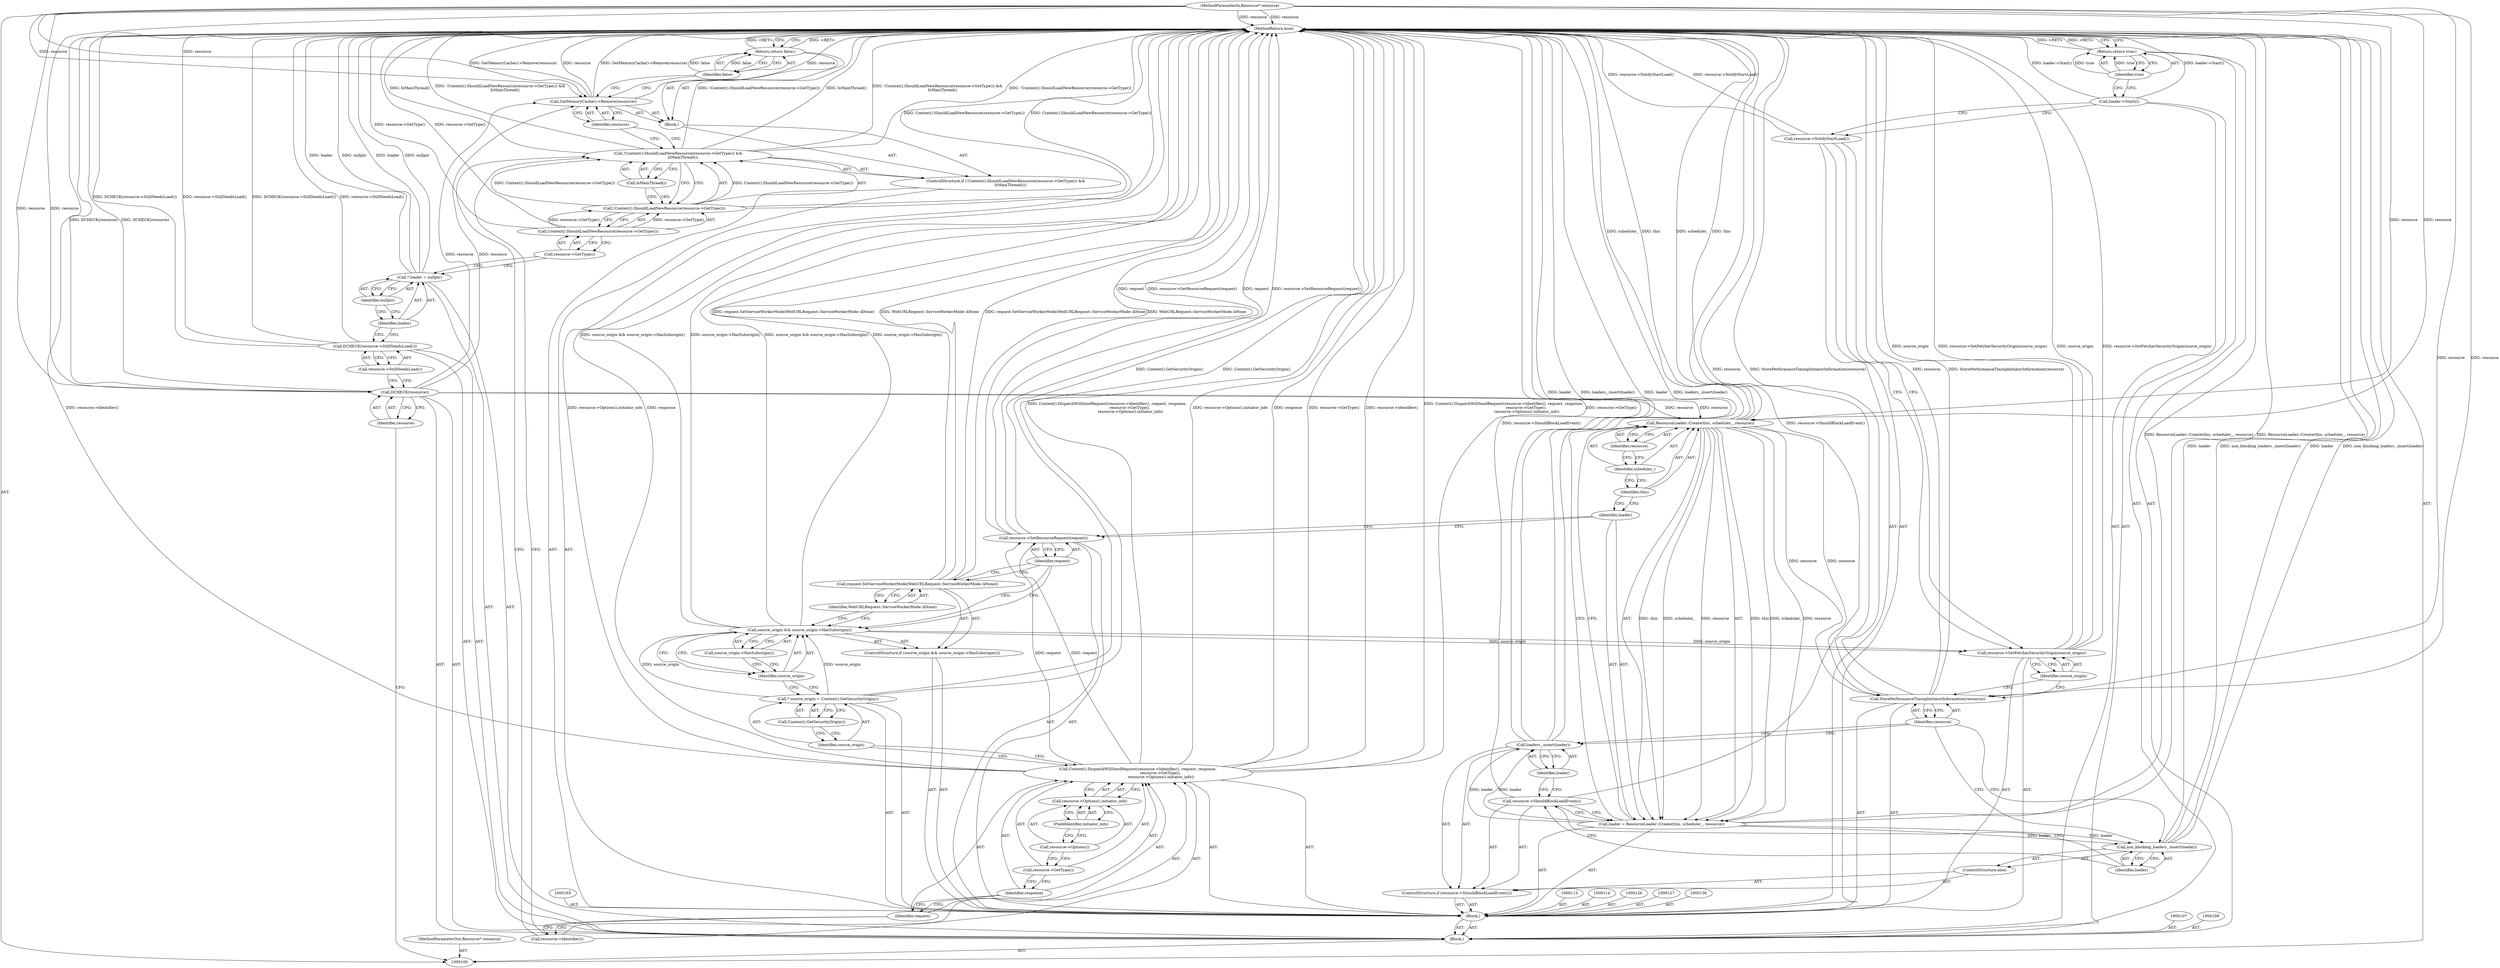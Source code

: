 digraph "0_Chrome_1c40f9042ae2d6ee7483d72998aabb5e73b2ff60_13" {
"1000170" [label="(MethodReturn,bool)"];
"1000101" [label="(MethodParameterIn,Resource* resource)"];
"1000283" [label="(MethodParameterOut,Resource* resource)"];
"1000102" [label="(Block,)"];
"1000115" [label="(ControlStructure,if (!Context().ShouldLoadNewResource(resource->GetType()) &&\n        IsMainThread()))"];
"1000119" [label="(Call,resource->GetType())"];
"1000116" [label="(Call,!Context().ShouldLoadNewResource(resource->GetType()) &&\n        IsMainThread())"];
"1000117" [label="(Call,!Context().ShouldLoadNewResource(resource->GetType()))"];
"1000118" [label="(Call,Context().ShouldLoadNewResource(resource->GetType()))"];
"1000121" [label="(Block,)"];
"1000120" [label="(Call,IsMainThread())"];
"1000123" [label="(Identifier,resource)"];
"1000122" [label="(Call,GetMemoryCache()->Remove(resource))"];
"1000125" [label="(Identifier,false)"];
"1000124" [label="(Return,return false;)"];
"1000103" [label="(Call,DCHECK(resource))"];
"1000104" [label="(Identifier,resource)"];
"1000129" [label="(Call,resource->Identifier())"];
"1000128" [label="(Call,Context().DispatchWillSendRequest(resource->Identifier(), request, response,\n                                      resource->GetType(),\n                                       resource->Options().initiator_info))"];
"1000130" [label="(Identifier,request)"];
"1000131" [label="(Identifier,response)"];
"1000132" [label="(Call,resource->GetType())"];
"1000133" [label="(Call,resource->Options().initiator_info)"];
"1000134" [label="(Call,resource->Options())"];
"1000135" [label="(FieldIdentifier,initiator_info)"];
"1000137" [label="(Call,* source_origin = Context().GetSecurityOrigin())"];
"1000138" [label="(Identifier,source_origin)"];
"1000139" [label="(Call,Context().GetSecurityOrigin())"];
"1000105" [label="(Call,DCHECK(resource->StillNeedsLoad()))"];
"1000106" [label="(Call,resource->StillNeedsLoad())"];
"1000143" [label="(Call,source_origin->HasSuborigin())"];
"1000140" [label="(ControlStructure,if (source_origin && source_origin->HasSuborigin()))"];
"1000141" [label="(Call,source_origin && source_origin->HasSuborigin())"];
"1000142" [label="(Identifier,source_origin)"];
"1000145" [label="(Identifier,WebURLRequest::ServiceWorkerMode::kNone)"];
"1000144" [label="(Call,request.SetServiceWorkerMode(WebURLRequest::ServiceWorkerMode::kNone))"];
"1000147" [label="(Identifier,request)"];
"1000146" [label="(Call,resource->SetResourceRequest(request))"];
"1000150" [label="(Call,ResourceLoader::Create(this, scheduler_, resource))"];
"1000151" [label="(Identifier,this)"];
"1000148" [label="(Call,loader = ResourceLoader::Create(this, scheduler_, resource))"];
"1000149" [label="(Identifier,loader)"];
"1000152" [label="(Identifier,scheduler_)"];
"1000153" [label="(Identifier,resource)"];
"1000154" [label="(ControlStructure,if (resource->ShouldBlockLoadEvent()))"];
"1000155" [label="(Call,resource->ShouldBlockLoadEvent())"];
"1000157" [label="(Identifier,loader)"];
"1000156" [label="(Call,loaders_.insert(loader))"];
"1000158" [label="(ControlStructure,else)"];
"1000160" [label="(Identifier,loader)"];
"1000159" [label="(Call,non_blocking_loaders_.insert(loader))"];
"1000161" [label="(Call,StorePerformanceTimingInitiatorInformation(resource))"];
"1000162" [label="(Identifier,resource)"];
"1000164" [label="(Identifier,source_origin)"];
"1000163" [label="(Call,resource->SetFetcherSecurityOrigin(source_origin))"];
"1000112" [label="(Block,)"];
"1000166" [label="(Call,resource->NotifyStartLoad())"];
"1000167" [label="(Call,loader->Start())"];
"1000168" [label="(Return,return true;)"];
"1000169" [label="(Identifier,true)"];
"1000109" [label="(Call,* loader = nullptr)"];
"1000110" [label="(Identifier,loader)"];
"1000111" [label="(Identifier,nullptr)"];
"1000170" -> "1000100"  [label="AST: "];
"1000170" -> "1000124"  [label="CFG: "];
"1000170" -> "1000168"  [label="CFG: "];
"1000168" -> "1000170"  [label="DDG: <RET>"];
"1000124" -> "1000170"  [label="DDG: <RET>"];
"1000163" -> "1000170"  [label="DDG: source_origin"];
"1000163" -> "1000170"  [label="DDG: resource->SetFetcherSecurityOrigin(source_origin)"];
"1000150" -> "1000170"  [label="DDG: this"];
"1000150" -> "1000170"  [label="DDG: scheduler_"];
"1000156" -> "1000170"  [label="DDG: loader"];
"1000156" -> "1000170"  [label="DDG: loaders_.insert(loader)"];
"1000105" -> "1000170"  [label="DDG: DCHECK(resource->StillNeedsLoad())"];
"1000105" -> "1000170"  [label="DDG: resource->StillNeedsLoad()"];
"1000159" -> "1000170"  [label="DDG: loader"];
"1000159" -> "1000170"  [label="DDG: non_blocking_loaders_.insert(loader)"];
"1000117" -> "1000170"  [label="DDG: Context().ShouldLoadNewResource(resource->GetType())"];
"1000128" -> "1000170"  [label="DDG: resource->Options().initiator_info"];
"1000128" -> "1000170"  [label="DDG: response"];
"1000128" -> "1000170"  [label="DDG: resource->GetType()"];
"1000128" -> "1000170"  [label="DDG: resource->Identifier()"];
"1000128" -> "1000170"  [label="DDG: Context().DispatchWillSendRequest(resource->Identifier(), request, response,\n                                      resource->GetType(),\n                                       resource->Options().initiator_info)"];
"1000148" -> "1000170"  [label="DDG: ResourceLoader::Create(this, scheduler_, resource)"];
"1000118" -> "1000170"  [label="DDG: resource->GetType()"];
"1000116" -> "1000170"  [label="DDG: !Context().ShouldLoadNewResource(resource->GetType())"];
"1000116" -> "1000170"  [label="DDG: IsMainThread()"];
"1000116" -> "1000170"  [label="DDG: !Context().ShouldLoadNewResource(resource->GetType()) &&\n        IsMainThread()"];
"1000122" -> "1000170"  [label="DDG: resource"];
"1000122" -> "1000170"  [label="DDG: GetMemoryCache()->Remove(resource)"];
"1000141" -> "1000170"  [label="DDG: source_origin && source_origin->HasSuborigin()"];
"1000141" -> "1000170"  [label="DDG: source_origin->HasSuborigin()"];
"1000137" -> "1000170"  [label="DDG: Context().GetSecurityOrigin()"];
"1000166" -> "1000170"  [label="DDG: resource->NotifyStartLoad()"];
"1000155" -> "1000170"  [label="DDG: resource->ShouldBlockLoadEvent()"];
"1000103" -> "1000170"  [label="DDG: DCHECK(resource)"];
"1000144" -> "1000170"  [label="DDG: request.SetServiceWorkerMode(WebURLRequest::ServiceWorkerMode::kNone)"];
"1000144" -> "1000170"  [label="DDG: WebURLRequest::ServiceWorkerMode::kNone"];
"1000167" -> "1000170"  [label="DDG: loader->Start()"];
"1000101" -> "1000170"  [label="DDG: resource"];
"1000109" -> "1000170"  [label="DDG: loader"];
"1000109" -> "1000170"  [label="DDG: nullptr"];
"1000161" -> "1000170"  [label="DDG: resource"];
"1000161" -> "1000170"  [label="DDG: StorePerformanceTimingInitiatorInformation(resource)"];
"1000146" -> "1000170"  [label="DDG: resource->SetResourceRequest(request)"];
"1000146" -> "1000170"  [label="DDG: request"];
"1000101" -> "1000100"  [label="AST: "];
"1000101" -> "1000170"  [label="DDG: resource"];
"1000101" -> "1000103"  [label="DDG: resource"];
"1000101" -> "1000122"  [label="DDG: resource"];
"1000101" -> "1000150"  [label="DDG: resource"];
"1000101" -> "1000161"  [label="DDG: resource"];
"1000283" -> "1000100"  [label="AST: "];
"1000102" -> "1000100"  [label="AST: "];
"1000103" -> "1000102"  [label="AST: "];
"1000105" -> "1000102"  [label="AST: "];
"1000107" -> "1000102"  [label="AST: "];
"1000108" -> "1000102"  [label="AST: "];
"1000109" -> "1000102"  [label="AST: "];
"1000112" -> "1000102"  [label="AST: "];
"1000167" -> "1000102"  [label="AST: "];
"1000168" -> "1000102"  [label="AST: "];
"1000115" -> "1000112"  [label="AST: "];
"1000116" -> "1000115"  [label="AST: "];
"1000121" -> "1000115"  [label="AST: "];
"1000119" -> "1000118"  [label="AST: "];
"1000119" -> "1000109"  [label="CFG: "];
"1000118" -> "1000119"  [label="CFG: "];
"1000116" -> "1000115"  [label="AST: "];
"1000116" -> "1000117"  [label="CFG: "];
"1000116" -> "1000120"  [label="CFG: "];
"1000117" -> "1000116"  [label="AST: "];
"1000120" -> "1000116"  [label="AST: "];
"1000123" -> "1000116"  [label="CFG: "];
"1000129" -> "1000116"  [label="CFG: "];
"1000116" -> "1000170"  [label="DDG: !Context().ShouldLoadNewResource(resource->GetType())"];
"1000116" -> "1000170"  [label="DDG: IsMainThread()"];
"1000116" -> "1000170"  [label="DDG: !Context().ShouldLoadNewResource(resource->GetType()) &&\n        IsMainThread()"];
"1000117" -> "1000116"  [label="DDG: Context().ShouldLoadNewResource(resource->GetType())"];
"1000117" -> "1000116"  [label="AST: "];
"1000117" -> "1000118"  [label="CFG: "];
"1000118" -> "1000117"  [label="AST: "];
"1000120" -> "1000117"  [label="CFG: "];
"1000116" -> "1000117"  [label="CFG: "];
"1000117" -> "1000170"  [label="DDG: Context().ShouldLoadNewResource(resource->GetType())"];
"1000117" -> "1000116"  [label="DDG: Context().ShouldLoadNewResource(resource->GetType())"];
"1000118" -> "1000117"  [label="DDG: resource->GetType()"];
"1000118" -> "1000117"  [label="AST: "];
"1000118" -> "1000119"  [label="CFG: "];
"1000119" -> "1000118"  [label="AST: "];
"1000117" -> "1000118"  [label="CFG: "];
"1000118" -> "1000170"  [label="DDG: resource->GetType()"];
"1000118" -> "1000117"  [label="DDG: resource->GetType()"];
"1000121" -> "1000115"  [label="AST: "];
"1000122" -> "1000121"  [label="AST: "];
"1000124" -> "1000121"  [label="AST: "];
"1000120" -> "1000116"  [label="AST: "];
"1000120" -> "1000117"  [label="CFG: "];
"1000116" -> "1000120"  [label="CFG: "];
"1000123" -> "1000122"  [label="AST: "];
"1000123" -> "1000116"  [label="CFG: "];
"1000122" -> "1000123"  [label="CFG: "];
"1000122" -> "1000121"  [label="AST: "];
"1000122" -> "1000123"  [label="CFG: "];
"1000123" -> "1000122"  [label="AST: "];
"1000125" -> "1000122"  [label="CFG: "];
"1000122" -> "1000170"  [label="DDG: resource"];
"1000122" -> "1000170"  [label="DDG: GetMemoryCache()->Remove(resource)"];
"1000103" -> "1000122"  [label="DDG: resource"];
"1000101" -> "1000122"  [label="DDG: resource"];
"1000125" -> "1000124"  [label="AST: "];
"1000125" -> "1000122"  [label="CFG: "];
"1000124" -> "1000125"  [label="CFG: "];
"1000125" -> "1000124"  [label="DDG: false"];
"1000124" -> "1000121"  [label="AST: "];
"1000124" -> "1000125"  [label="CFG: "];
"1000125" -> "1000124"  [label="AST: "];
"1000170" -> "1000124"  [label="CFG: "];
"1000124" -> "1000170"  [label="DDG: <RET>"];
"1000125" -> "1000124"  [label="DDG: false"];
"1000103" -> "1000102"  [label="AST: "];
"1000103" -> "1000104"  [label="CFG: "];
"1000104" -> "1000103"  [label="AST: "];
"1000106" -> "1000103"  [label="CFG: "];
"1000103" -> "1000170"  [label="DDG: DCHECK(resource)"];
"1000101" -> "1000103"  [label="DDG: resource"];
"1000103" -> "1000122"  [label="DDG: resource"];
"1000103" -> "1000150"  [label="DDG: resource"];
"1000104" -> "1000103"  [label="AST: "];
"1000104" -> "1000100"  [label="CFG: "];
"1000103" -> "1000104"  [label="CFG: "];
"1000129" -> "1000128"  [label="AST: "];
"1000129" -> "1000116"  [label="CFG: "];
"1000130" -> "1000129"  [label="CFG: "];
"1000128" -> "1000112"  [label="AST: "];
"1000128" -> "1000133"  [label="CFG: "];
"1000129" -> "1000128"  [label="AST: "];
"1000130" -> "1000128"  [label="AST: "];
"1000131" -> "1000128"  [label="AST: "];
"1000132" -> "1000128"  [label="AST: "];
"1000133" -> "1000128"  [label="AST: "];
"1000138" -> "1000128"  [label="CFG: "];
"1000128" -> "1000170"  [label="DDG: resource->Options().initiator_info"];
"1000128" -> "1000170"  [label="DDG: response"];
"1000128" -> "1000170"  [label="DDG: resource->GetType()"];
"1000128" -> "1000170"  [label="DDG: resource->Identifier()"];
"1000128" -> "1000170"  [label="DDG: Context().DispatchWillSendRequest(resource->Identifier(), request, response,\n                                      resource->GetType(),\n                                       resource->Options().initiator_info)"];
"1000128" -> "1000146"  [label="DDG: request"];
"1000130" -> "1000128"  [label="AST: "];
"1000130" -> "1000129"  [label="CFG: "];
"1000131" -> "1000130"  [label="CFG: "];
"1000131" -> "1000128"  [label="AST: "];
"1000131" -> "1000130"  [label="CFG: "];
"1000132" -> "1000131"  [label="CFG: "];
"1000132" -> "1000128"  [label="AST: "];
"1000132" -> "1000131"  [label="CFG: "];
"1000134" -> "1000132"  [label="CFG: "];
"1000133" -> "1000128"  [label="AST: "];
"1000133" -> "1000135"  [label="CFG: "];
"1000134" -> "1000133"  [label="AST: "];
"1000135" -> "1000133"  [label="AST: "];
"1000128" -> "1000133"  [label="CFG: "];
"1000134" -> "1000133"  [label="AST: "];
"1000134" -> "1000132"  [label="CFG: "];
"1000135" -> "1000134"  [label="CFG: "];
"1000135" -> "1000133"  [label="AST: "];
"1000135" -> "1000134"  [label="CFG: "];
"1000133" -> "1000135"  [label="CFG: "];
"1000137" -> "1000112"  [label="AST: "];
"1000137" -> "1000139"  [label="CFG: "];
"1000138" -> "1000137"  [label="AST: "];
"1000139" -> "1000137"  [label="AST: "];
"1000142" -> "1000137"  [label="CFG: "];
"1000137" -> "1000170"  [label="DDG: Context().GetSecurityOrigin()"];
"1000137" -> "1000141"  [label="DDG: source_origin"];
"1000138" -> "1000137"  [label="AST: "];
"1000138" -> "1000128"  [label="CFG: "];
"1000139" -> "1000138"  [label="CFG: "];
"1000139" -> "1000137"  [label="AST: "];
"1000139" -> "1000138"  [label="CFG: "];
"1000137" -> "1000139"  [label="CFG: "];
"1000105" -> "1000102"  [label="AST: "];
"1000105" -> "1000106"  [label="CFG: "];
"1000106" -> "1000105"  [label="AST: "];
"1000110" -> "1000105"  [label="CFG: "];
"1000105" -> "1000170"  [label="DDG: DCHECK(resource->StillNeedsLoad())"];
"1000105" -> "1000170"  [label="DDG: resource->StillNeedsLoad()"];
"1000106" -> "1000105"  [label="AST: "];
"1000106" -> "1000103"  [label="CFG: "];
"1000105" -> "1000106"  [label="CFG: "];
"1000143" -> "1000141"  [label="AST: "];
"1000143" -> "1000142"  [label="CFG: "];
"1000141" -> "1000143"  [label="CFG: "];
"1000140" -> "1000112"  [label="AST: "];
"1000141" -> "1000140"  [label="AST: "];
"1000144" -> "1000140"  [label="AST: "];
"1000141" -> "1000140"  [label="AST: "];
"1000141" -> "1000142"  [label="CFG: "];
"1000141" -> "1000143"  [label="CFG: "];
"1000142" -> "1000141"  [label="AST: "];
"1000143" -> "1000141"  [label="AST: "];
"1000145" -> "1000141"  [label="CFG: "];
"1000147" -> "1000141"  [label="CFG: "];
"1000141" -> "1000170"  [label="DDG: source_origin && source_origin->HasSuborigin()"];
"1000141" -> "1000170"  [label="DDG: source_origin->HasSuborigin()"];
"1000137" -> "1000141"  [label="DDG: source_origin"];
"1000141" -> "1000163"  [label="DDG: source_origin"];
"1000142" -> "1000141"  [label="AST: "];
"1000142" -> "1000137"  [label="CFG: "];
"1000143" -> "1000142"  [label="CFG: "];
"1000141" -> "1000142"  [label="CFG: "];
"1000145" -> "1000144"  [label="AST: "];
"1000145" -> "1000141"  [label="CFG: "];
"1000144" -> "1000145"  [label="CFG: "];
"1000144" -> "1000140"  [label="AST: "];
"1000144" -> "1000145"  [label="CFG: "];
"1000145" -> "1000144"  [label="AST: "];
"1000147" -> "1000144"  [label="CFG: "];
"1000144" -> "1000170"  [label="DDG: request.SetServiceWorkerMode(WebURLRequest::ServiceWorkerMode::kNone)"];
"1000144" -> "1000170"  [label="DDG: WebURLRequest::ServiceWorkerMode::kNone"];
"1000147" -> "1000146"  [label="AST: "];
"1000147" -> "1000144"  [label="CFG: "];
"1000147" -> "1000141"  [label="CFG: "];
"1000146" -> "1000147"  [label="CFG: "];
"1000146" -> "1000112"  [label="AST: "];
"1000146" -> "1000147"  [label="CFG: "];
"1000147" -> "1000146"  [label="AST: "];
"1000149" -> "1000146"  [label="CFG: "];
"1000146" -> "1000170"  [label="DDG: resource->SetResourceRequest(request)"];
"1000146" -> "1000170"  [label="DDG: request"];
"1000128" -> "1000146"  [label="DDG: request"];
"1000150" -> "1000148"  [label="AST: "];
"1000150" -> "1000153"  [label="CFG: "];
"1000151" -> "1000150"  [label="AST: "];
"1000152" -> "1000150"  [label="AST: "];
"1000153" -> "1000150"  [label="AST: "];
"1000148" -> "1000150"  [label="CFG: "];
"1000150" -> "1000170"  [label="DDG: this"];
"1000150" -> "1000170"  [label="DDG: scheduler_"];
"1000150" -> "1000148"  [label="DDG: this"];
"1000150" -> "1000148"  [label="DDG: scheduler_"];
"1000150" -> "1000148"  [label="DDG: resource"];
"1000103" -> "1000150"  [label="DDG: resource"];
"1000101" -> "1000150"  [label="DDG: resource"];
"1000150" -> "1000161"  [label="DDG: resource"];
"1000151" -> "1000150"  [label="AST: "];
"1000151" -> "1000149"  [label="CFG: "];
"1000152" -> "1000151"  [label="CFG: "];
"1000148" -> "1000112"  [label="AST: "];
"1000148" -> "1000150"  [label="CFG: "];
"1000149" -> "1000148"  [label="AST: "];
"1000150" -> "1000148"  [label="AST: "];
"1000155" -> "1000148"  [label="CFG: "];
"1000148" -> "1000170"  [label="DDG: ResourceLoader::Create(this, scheduler_, resource)"];
"1000150" -> "1000148"  [label="DDG: this"];
"1000150" -> "1000148"  [label="DDG: scheduler_"];
"1000150" -> "1000148"  [label="DDG: resource"];
"1000148" -> "1000156"  [label="DDG: loader"];
"1000148" -> "1000159"  [label="DDG: loader"];
"1000149" -> "1000148"  [label="AST: "];
"1000149" -> "1000146"  [label="CFG: "];
"1000151" -> "1000149"  [label="CFG: "];
"1000152" -> "1000150"  [label="AST: "];
"1000152" -> "1000151"  [label="CFG: "];
"1000153" -> "1000152"  [label="CFG: "];
"1000153" -> "1000150"  [label="AST: "];
"1000153" -> "1000152"  [label="CFG: "];
"1000150" -> "1000153"  [label="CFG: "];
"1000154" -> "1000112"  [label="AST: "];
"1000155" -> "1000154"  [label="AST: "];
"1000156" -> "1000154"  [label="AST: "];
"1000158" -> "1000154"  [label="AST: "];
"1000155" -> "1000154"  [label="AST: "];
"1000155" -> "1000148"  [label="CFG: "];
"1000157" -> "1000155"  [label="CFG: "];
"1000160" -> "1000155"  [label="CFG: "];
"1000155" -> "1000170"  [label="DDG: resource->ShouldBlockLoadEvent()"];
"1000157" -> "1000156"  [label="AST: "];
"1000157" -> "1000155"  [label="CFG: "];
"1000156" -> "1000157"  [label="CFG: "];
"1000156" -> "1000154"  [label="AST: "];
"1000156" -> "1000157"  [label="CFG: "];
"1000157" -> "1000156"  [label="AST: "];
"1000162" -> "1000156"  [label="CFG: "];
"1000156" -> "1000170"  [label="DDG: loader"];
"1000156" -> "1000170"  [label="DDG: loaders_.insert(loader)"];
"1000148" -> "1000156"  [label="DDG: loader"];
"1000158" -> "1000154"  [label="AST: "];
"1000159" -> "1000158"  [label="AST: "];
"1000160" -> "1000159"  [label="AST: "];
"1000160" -> "1000155"  [label="CFG: "];
"1000159" -> "1000160"  [label="CFG: "];
"1000159" -> "1000158"  [label="AST: "];
"1000159" -> "1000160"  [label="CFG: "];
"1000160" -> "1000159"  [label="AST: "];
"1000162" -> "1000159"  [label="CFG: "];
"1000159" -> "1000170"  [label="DDG: loader"];
"1000159" -> "1000170"  [label="DDG: non_blocking_loaders_.insert(loader)"];
"1000148" -> "1000159"  [label="DDG: loader"];
"1000161" -> "1000112"  [label="AST: "];
"1000161" -> "1000162"  [label="CFG: "];
"1000162" -> "1000161"  [label="AST: "];
"1000164" -> "1000161"  [label="CFG: "];
"1000161" -> "1000170"  [label="DDG: resource"];
"1000161" -> "1000170"  [label="DDG: StorePerformanceTimingInitiatorInformation(resource)"];
"1000150" -> "1000161"  [label="DDG: resource"];
"1000101" -> "1000161"  [label="DDG: resource"];
"1000162" -> "1000161"  [label="AST: "];
"1000162" -> "1000156"  [label="CFG: "];
"1000162" -> "1000159"  [label="CFG: "];
"1000161" -> "1000162"  [label="CFG: "];
"1000164" -> "1000163"  [label="AST: "];
"1000164" -> "1000161"  [label="CFG: "];
"1000163" -> "1000164"  [label="CFG: "];
"1000163" -> "1000112"  [label="AST: "];
"1000163" -> "1000164"  [label="CFG: "];
"1000164" -> "1000163"  [label="AST: "];
"1000166" -> "1000163"  [label="CFG: "];
"1000163" -> "1000170"  [label="DDG: source_origin"];
"1000163" -> "1000170"  [label="DDG: resource->SetFetcherSecurityOrigin(source_origin)"];
"1000141" -> "1000163"  [label="DDG: source_origin"];
"1000112" -> "1000102"  [label="AST: "];
"1000113" -> "1000112"  [label="AST: "];
"1000114" -> "1000112"  [label="AST: "];
"1000115" -> "1000112"  [label="AST: "];
"1000126" -> "1000112"  [label="AST: "];
"1000127" -> "1000112"  [label="AST: "];
"1000128" -> "1000112"  [label="AST: "];
"1000136" -> "1000112"  [label="AST: "];
"1000137" -> "1000112"  [label="AST: "];
"1000140" -> "1000112"  [label="AST: "];
"1000146" -> "1000112"  [label="AST: "];
"1000148" -> "1000112"  [label="AST: "];
"1000154" -> "1000112"  [label="AST: "];
"1000161" -> "1000112"  [label="AST: "];
"1000163" -> "1000112"  [label="AST: "];
"1000165" -> "1000112"  [label="AST: "];
"1000166" -> "1000112"  [label="AST: "];
"1000166" -> "1000112"  [label="AST: "];
"1000166" -> "1000163"  [label="CFG: "];
"1000167" -> "1000166"  [label="CFG: "];
"1000166" -> "1000170"  [label="DDG: resource->NotifyStartLoad()"];
"1000167" -> "1000102"  [label="AST: "];
"1000167" -> "1000166"  [label="CFG: "];
"1000169" -> "1000167"  [label="CFG: "];
"1000167" -> "1000170"  [label="DDG: loader->Start()"];
"1000168" -> "1000102"  [label="AST: "];
"1000168" -> "1000169"  [label="CFG: "];
"1000169" -> "1000168"  [label="AST: "];
"1000170" -> "1000168"  [label="CFG: "];
"1000168" -> "1000170"  [label="DDG: <RET>"];
"1000169" -> "1000168"  [label="DDG: true"];
"1000169" -> "1000168"  [label="AST: "];
"1000169" -> "1000167"  [label="CFG: "];
"1000168" -> "1000169"  [label="CFG: "];
"1000169" -> "1000168"  [label="DDG: true"];
"1000109" -> "1000102"  [label="AST: "];
"1000109" -> "1000111"  [label="CFG: "];
"1000110" -> "1000109"  [label="AST: "];
"1000111" -> "1000109"  [label="AST: "];
"1000119" -> "1000109"  [label="CFG: "];
"1000109" -> "1000170"  [label="DDG: loader"];
"1000109" -> "1000170"  [label="DDG: nullptr"];
"1000110" -> "1000109"  [label="AST: "];
"1000110" -> "1000105"  [label="CFG: "];
"1000111" -> "1000110"  [label="CFG: "];
"1000111" -> "1000109"  [label="AST: "];
"1000111" -> "1000110"  [label="CFG: "];
"1000109" -> "1000111"  [label="CFG: "];
}
